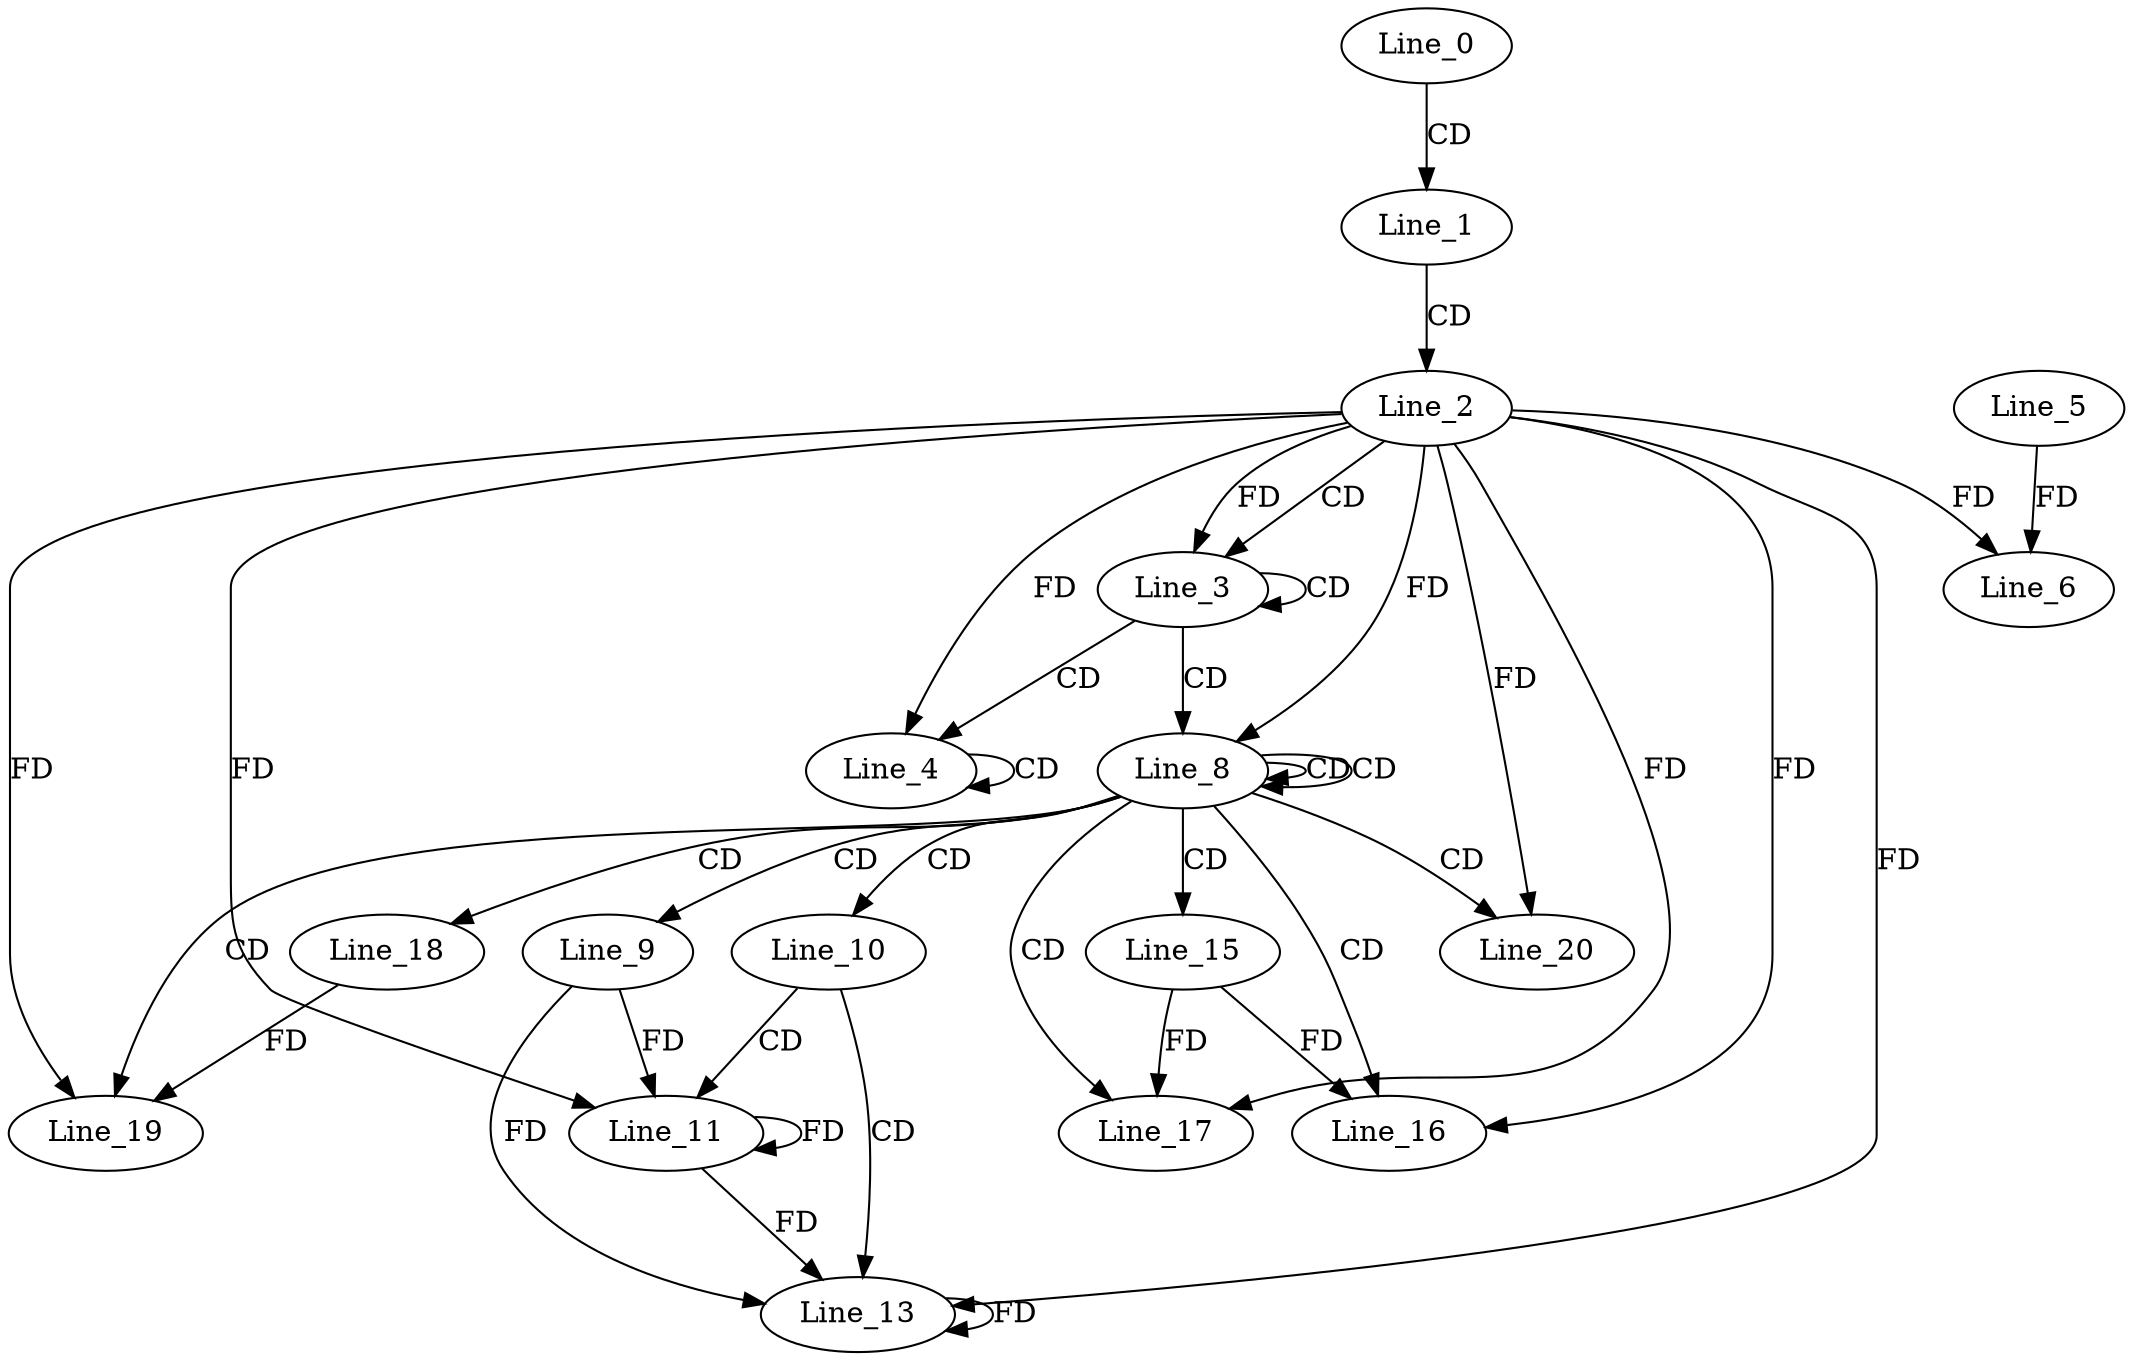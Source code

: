 digraph G {
  Line_0;
  Line_1;
  Line_2;
  Line_3;
  Line_3;
  Line_4;
  Line_4;
  Line_6;
  Line_5;
  Line_8;
  Line_8;
  Line_8;
  Line_8;
  Line_8;
  Line_8;
  Line_8;
  Line_9;
  Line_10;
  Line_11;
  Line_11;
  Line_11;
  Line_11;
  Line_13;
  Line_13;
  Line_15;
  Line_16;
  Line_16;
  Line_17;
  Line_18;
  Line_19;
  Line_20;
  Line_0 -> Line_1 [ label="CD" ];
  Line_1 -> Line_2 [ label="CD" ];
  Line_2 -> Line_3 [ label="CD" ];
  Line_3 -> Line_3 [ label="CD" ];
  Line_2 -> Line_3 [ label="FD" ];
  Line_3 -> Line_4 [ label="CD" ];
  Line_4 -> Line_4 [ label="CD" ];
  Line_2 -> Line_4 [ label="FD" ];
  Line_2 -> Line_6 [ label="FD" ];
  Line_5 -> Line_6 [ label="FD" ];
  Line_3 -> Line_8 [ label="CD" ];
  Line_8 -> Line_8 [ label="CD" ];
  Line_2 -> Line_8 [ label="FD" ];
  Line_8 -> Line_8 [ label="CD" ];
  Line_8 -> Line_9 [ label="CD" ];
  Line_8 -> Line_10 [ label="CD" ];
  Line_10 -> Line_11 [ label="CD" ];
  Line_9 -> Line_11 [ label="FD" ];
  Line_11 -> Line_11 [ label="FD" ];
  Line_2 -> Line_11 [ label="FD" ];
  Line_10 -> Line_13 [ label="CD" ];
  Line_9 -> Line_13 [ label="FD" ];
  Line_11 -> Line_13 [ label="FD" ];
  Line_13 -> Line_13 [ label="FD" ];
  Line_2 -> Line_13 [ label="FD" ];
  Line_8 -> Line_15 [ label="CD" ];
  Line_8 -> Line_16 [ label="CD" ];
  Line_15 -> Line_16 [ label="FD" ];
  Line_2 -> Line_16 [ label="FD" ];
  Line_8 -> Line_17 [ label="CD" ];
  Line_2 -> Line_17 [ label="FD" ];
  Line_15 -> Line_17 [ label="FD" ];
  Line_8 -> Line_18 [ label="CD" ];
  Line_8 -> Line_19 [ label="CD" ];
  Line_18 -> Line_19 [ label="FD" ];
  Line_2 -> Line_19 [ label="FD" ];
  Line_8 -> Line_20 [ label="CD" ];
  Line_2 -> Line_20 [ label="FD" ];
}
